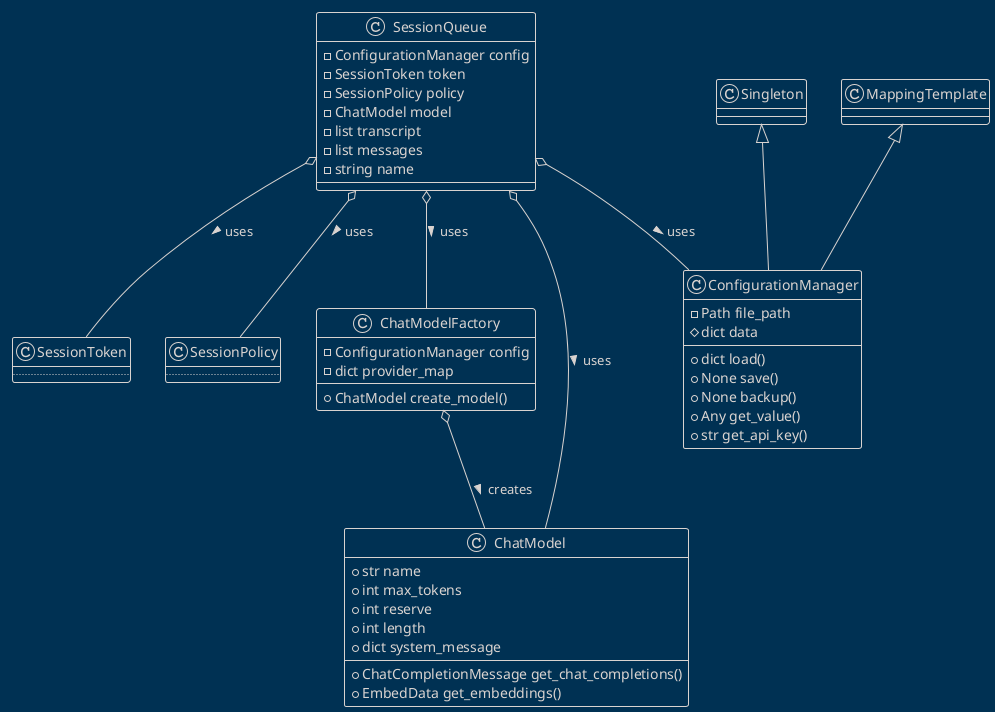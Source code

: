 @startuml SessionQueue
!theme blueprint

' Define classes

class SessionQueue {
  - ConfigurationManager config
  - SessionToken token
  - SessionPolicy policy
  - ChatModel model
  - list transcript
  - list messages
  - string name
}

class ConfigurationManager extends Singleton, MappingTemplate {
  - Path file_path
  # dict data
  + dict load()
  + None save()
  + None backup()
  + Any get_value()
  + str get_api_key()
}

class SessionToken {
  ..
}

class SessionPolicy {
  ..
}

class ChatModelFactory {
  - ConfigurationManager config
  - dict provider_map
  + ChatModel create_model()
}

class ChatModel {
  + str name
  + int max_tokens
  + int reserve
  + int length
  + dict system_message
  + ChatCompletionMessage get_chat_completions()
  + EmbedData get_embeddings()
}

' Define relationships

SessionQueue o-- ConfigurationManager : uses >
SessionQueue o-- SessionToken : uses >
SessionQueue o-- SessionPolicy : uses >
SessionQueue o-- ChatModel : uses >
ChatModelFactory o-- ChatModel : creates >
SessionQueue o-- ChatModelFactory : uses >
@enduml
